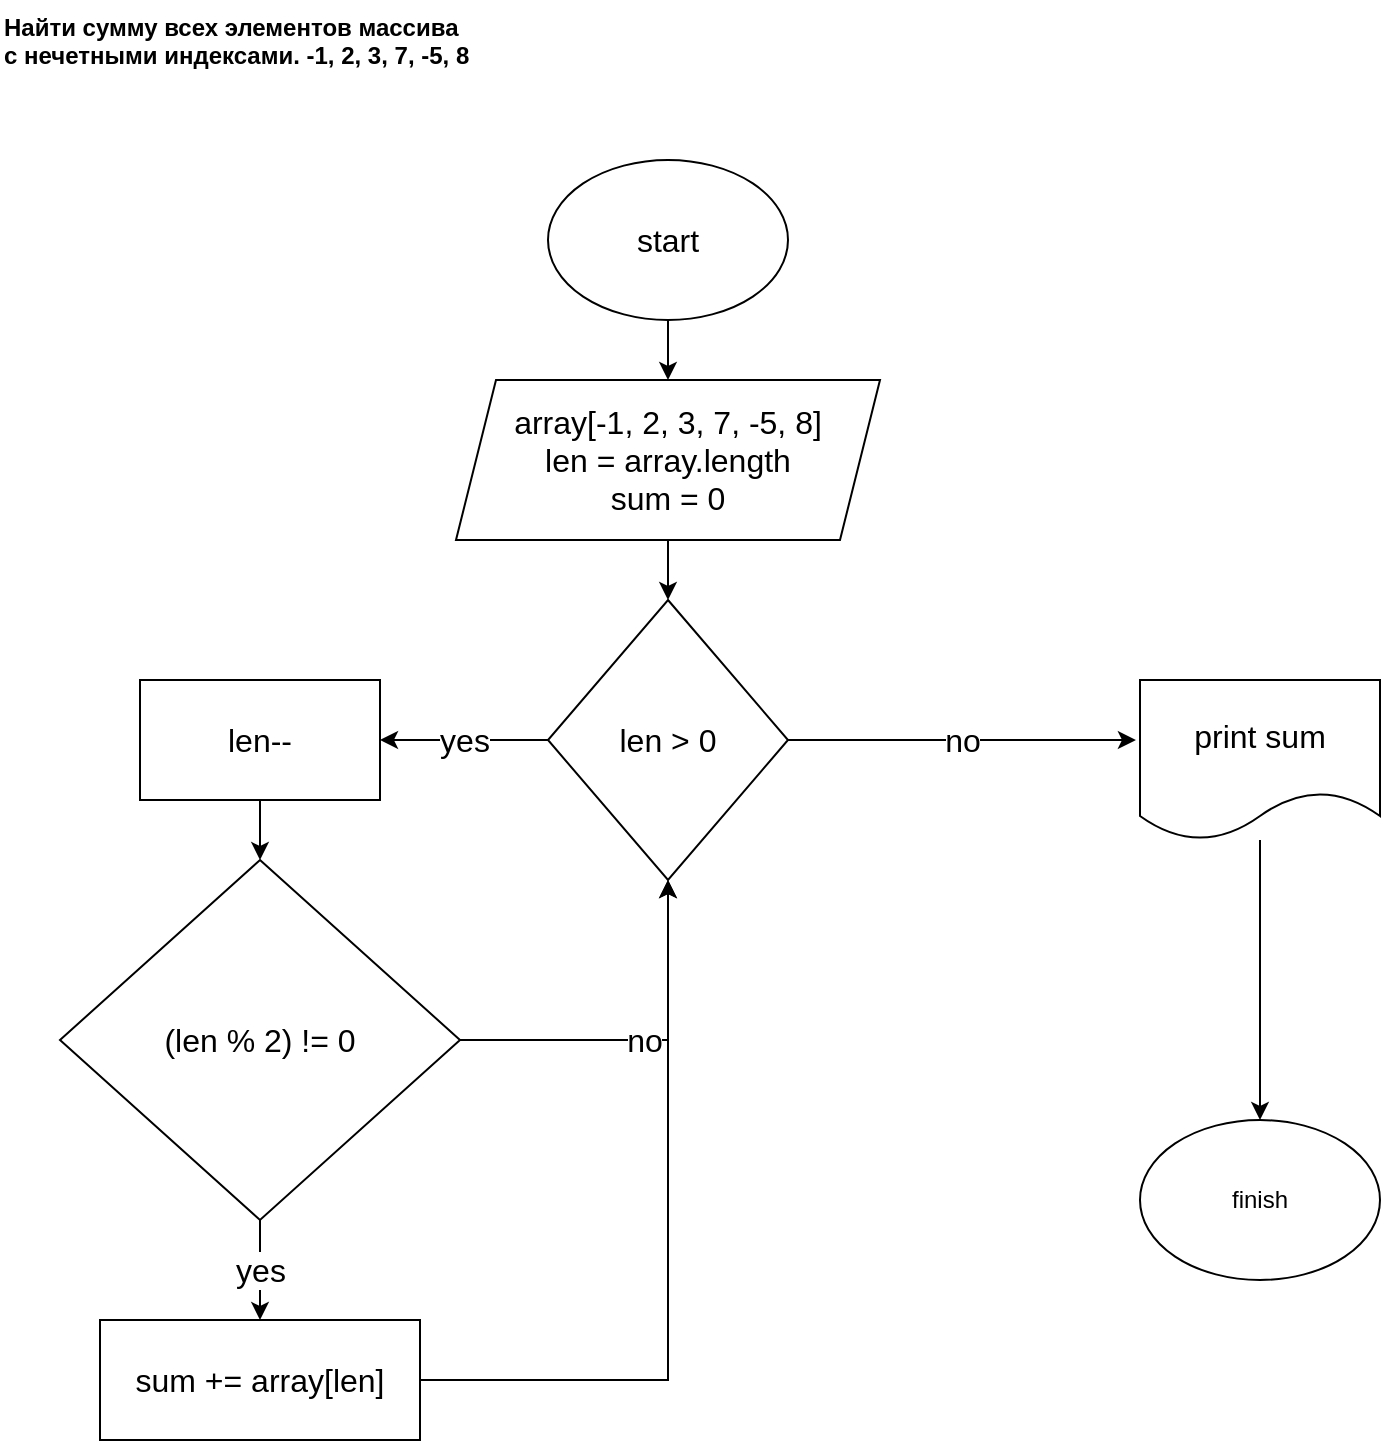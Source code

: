 <mxfile version="20.6.0" type="device"><diagram id="_9UqOziSoKy9BGkVV5DM" name="Страница 1"><mxGraphModel dx="1422" dy="705" grid="1" gridSize="10" guides="1" tooltips="1" connect="1" arrows="1" fold="1" page="1" pageScale="1" pageWidth="827" pageHeight="1169" math="0" shadow="0"><root><mxCell id="0"/><mxCell id="1" parent="0"/><mxCell id="lKYJa7BX4CbAyknkKDx0-9" style="edgeStyle=orthogonalEdgeStyle;rounded=0;orthogonalLoop=1;jettySize=auto;html=1;entryX=0.5;entryY=0;entryDx=0;entryDy=0;fontSize=16;fontStyle=0" edge="1" parent="1" source="lKYJa7BX4CbAyknkKDx0-1" target="lKYJa7BX4CbAyknkKDx0-7"><mxGeometry relative="1" as="geometry"/></mxCell><mxCell id="lKYJa7BX4CbAyknkKDx0-1" value="start" style="ellipse;whiteSpace=wrap;html=1;fontSize=16;fontStyle=0" vertex="1" parent="1"><mxGeometry x="354" y="90" width="120" height="80" as="geometry"/></mxCell><mxCell id="lKYJa7BX4CbAyknkKDx0-2" value="&lt;b&gt;Найти сумму всех элементов массива&amp;nbsp;&lt;br&gt;с нечетными индексами. -1, 2, 3, 7, -5, 8&lt;/b&gt;" style="text;whiteSpace=wrap;html=1;" vertex="1" parent="1"><mxGeometry x="80" y="10" width="680" height="50" as="geometry"/></mxCell><mxCell id="lKYJa7BX4CbAyknkKDx0-14" style="edgeStyle=orthogonalEdgeStyle;rounded=0;orthogonalLoop=1;jettySize=auto;html=1;entryX=0.5;entryY=0;entryDx=0;entryDy=0;fontSize=16;fontStyle=0" edge="1" parent="1" source="lKYJa7BX4CbAyknkKDx0-7"><mxGeometry relative="1" as="geometry"><mxPoint x="414" y="310" as="targetPoint"/></mxGeometry></mxCell><mxCell id="lKYJa7BX4CbAyknkKDx0-7" value="array[&lt;span style=&quot;text-align: left; font-size: 16px;&quot;&gt;-1, 2, 3, 7, -5, 8&lt;/span&gt;]&lt;br style=&quot;font-size: 16px;&quot;&gt;len = array.length&lt;br&gt;sum = 0" style="shape=parallelogram;perimeter=parallelogramPerimeter;whiteSpace=wrap;html=1;fixedSize=1;fontSize=16;fontStyle=0" vertex="1" parent="1"><mxGeometry x="308" y="200" width="212" height="80" as="geometry"/></mxCell><mxCell id="lKYJa7BX4CbAyknkKDx0-19" value="yes" style="edgeStyle=orthogonalEdgeStyle;rounded=0;orthogonalLoop=1;jettySize=auto;html=1;fontSize=16;fontStyle=0" edge="1" parent="1" source="lKYJa7BX4CbAyknkKDx0-15"><mxGeometry relative="1" as="geometry"><mxPoint x="270" y="380" as="targetPoint"/></mxGeometry></mxCell><mxCell id="lKYJa7BX4CbAyknkKDx0-33" value="no" style="edgeStyle=orthogonalEdgeStyle;rounded=0;orthogonalLoop=1;jettySize=auto;html=1;entryX=-0.017;entryY=0.375;entryDx=0;entryDy=0;entryPerimeter=0;fontSize=16;" edge="1" parent="1" source="lKYJa7BX4CbAyknkKDx0-15" target="lKYJa7BX4CbAyknkKDx0-31"><mxGeometry relative="1" as="geometry"/></mxCell><mxCell id="lKYJa7BX4CbAyknkKDx0-15" value="len &amp;gt; 0" style="rhombus;whiteSpace=wrap;html=1;fontSize=16;fontStyle=0" vertex="1" parent="1"><mxGeometry x="354" y="310" width="120" height="140" as="geometry"/></mxCell><mxCell id="lKYJa7BX4CbAyknkKDx0-16" value="finish" style="ellipse;whiteSpace=wrap;html=1;" vertex="1" parent="1"><mxGeometry x="650" y="570" width="120" height="80" as="geometry"/></mxCell><mxCell id="lKYJa7BX4CbAyknkKDx0-22" style="edgeStyle=orthogonalEdgeStyle;rounded=0;orthogonalLoop=1;jettySize=auto;html=1;fontSize=16;" edge="1" parent="1" source="lKYJa7BX4CbAyknkKDx0-20"><mxGeometry relative="1" as="geometry"><mxPoint x="210" y="440" as="targetPoint"/></mxGeometry></mxCell><mxCell id="lKYJa7BX4CbAyknkKDx0-20" value="len--" style="rounded=0;whiteSpace=wrap;html=1;fontSize=16;" vertex="1" parent="1"><mxGeometry x="150" y="350" width="120" height="60" as="geometry"/></mxCell><mxCell id="lKYJa7BX4CbAyknkKDx0-25" style="edgeStyle=orthogonalEdgeStyle;rounded=0;orthogonalLoop=1;jettySize=auto;html=1;fontSize=16;" edge="1" parent="1" source="lKYJa7BX4CbAyknkKDx0-23"><mxGeometry relative="1" as="geometry"><mxPoint x="210" y="570" as="targetPoint"/></mxGeometry></mxCell><mxCell id="lKYJa7BX4CbAyknkKDx0-27" value="yes" style="edgeStyle=orthogonalEdgeStyle;rounded=0;orthogonalLoop=1;jettySize=auto;html=1;fontSize=16;" edge="1" parent="1" source="lKYJa7BX4CbAyknkKDx0-23" target="lKYJa7BX4CbAyknkKDx0-26"><mxGeometry relative="1" as="geometry"/></mxCell><mxCell id="lKYJa7BX4CbAyknkKDx0-29" value="no" style="edgeStyle=orthogonalEdgeStyle;rounded=0;orthogonalLoop=1;jettySize=auto;html=1;fontSize=16;entryX=0.5;entryY=1;entryDx=0;entryDy=0;" edge="1" parent="1" source="lKYJa7BX4CbAyknkKDx0-23" target="lKYJa7BX4CbAyknkKDx0-15"><mxGeometry relative="1" as="geometry"><mxPoint x="380" y="530" as="targetPoint"/></mxGeometry></mxCell><mxCell id="lKYJa7BX4CbAyknkKDx0-23" value="(len % 2) != 0" style="rhombus;whiteSpace=wrap;html=1;fontSize=16;" vertex="1" parent="1"><mxGeometry x="110" y="440" width="200" height="180" as="geometry"/></mxCell><mxCell id="lKYJa7BX4CbAyknkKDx0-30" style="edgeStyle=orthogonalEdgeStyle;rounded=0;orthogonalLoop=1;jettySize=auto;html=1;entryX=0.5;entryY=1;entryDx=0;entryDy=0;fontSize=16;" edge="1" parent="1" source="lKYJa7BX4CbAyknkKDx0-26" target="lKYJa7BX4CbAyknkKDx0-15"><mxGeometry relative="1" as="geometry"/></mxCell><mxCell id="lKYJa7BX4CbAyknkKDx0-26" value="sum += array[len]" style="whiteSpace=wrap;html=1;fontSize=16;" vertex="1" parent="1"><mxGeometry x="130" y="670" width="160" height="60" as="geometry"/></mxCell><mxCell id="lKYJa7BX4CbAyknkKDx0-34" style="edgeStyle=orthogonalEdgeStyle;rounded=0;orthogonalLoop=1;jettySize=auto;html=1;entryX=0.5;entryY=0;entryDx=0;entryDy=0;fontSize=16;" edge="1" parent="1" source="lKYJa7BX4CbAyknkKDx0-31" target="lKYJa7BX4CbAyknkKDx0-16"><mxGeometry relative="1" as="geometry"/></mxCell><mxCell id="lKYJa7BX4CbAyknkKDx0-31" value="print sum" style="shape=document;whiteSpace=wrap;html=1;boundedLbl=1;fontSize=16;" vertex="1" parent="1"><mxGeometry x="650" y="350" width="120" height="80" as="geometry"/></mxCell></root></mxGraphModel></diagram></mxfile>